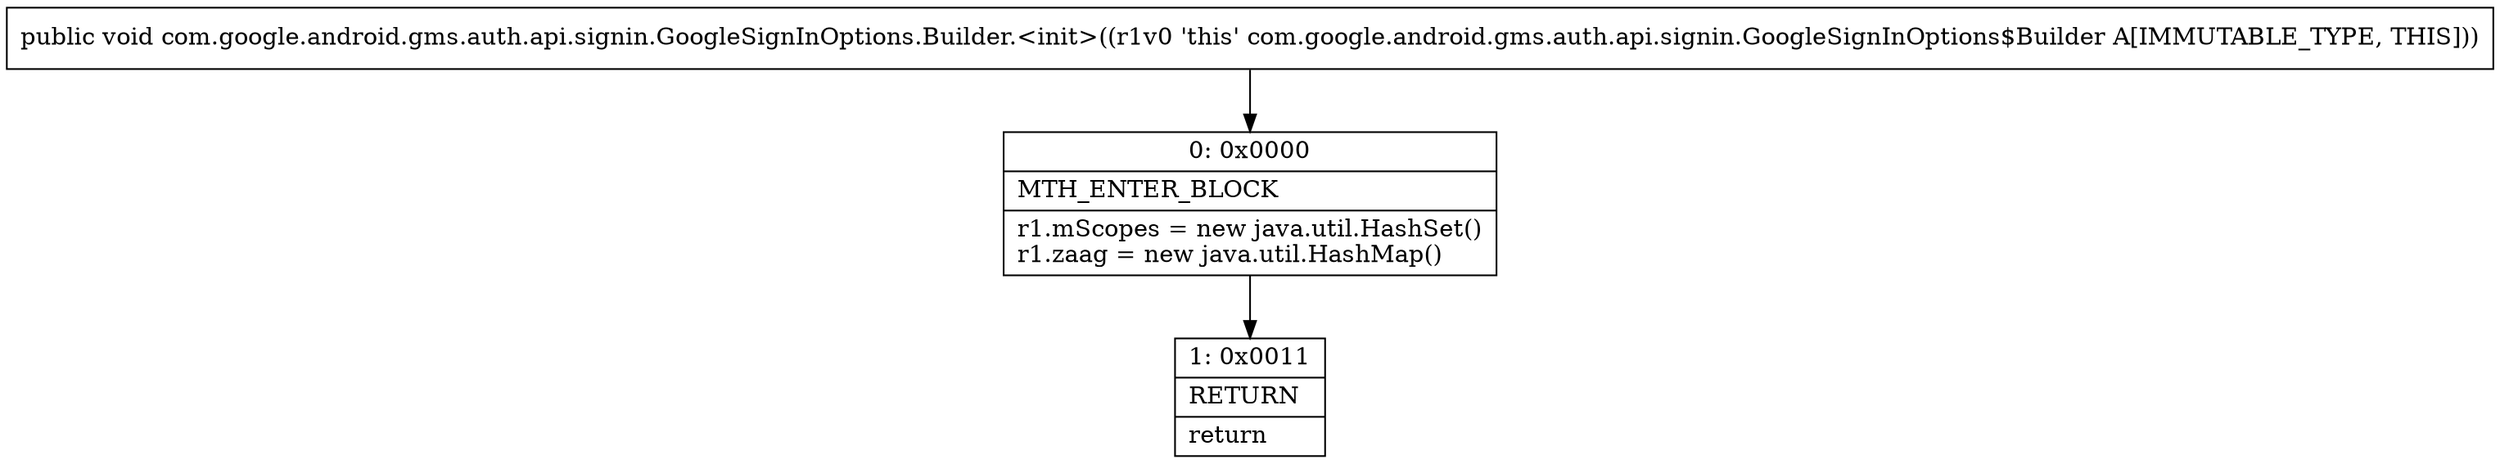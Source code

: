 digraph "CFG forcom.google.android.gms.auth.api.signin.GoogleSignInOptions.Builder.\<init\>()V" {
Node_0 [shape=record,label="{0\:\ 0x0000|MTH_ENTER_BLOCK\l|r1.mScopes = new java.util.HashSet()\lr1.zaag = new java.util.HashMap()\l}"];
Node_1 [shape=record,label="{1\:\ 0x0011|RETURN\l|return\l}"];
MethodNode[shape=record,label="{public void com.google.android.gms.auth.api.signin.GoogleSignInOptions.Builder.\<init\>((r1v0 'this' com.google.android.gms.auth.api.signin.GoogleSignInOptions$Builder A[IMMUTABLE_TYPE, THIS])) }"];
MethodNode -> Node_0;
Node_0 -> Node_1;
}

